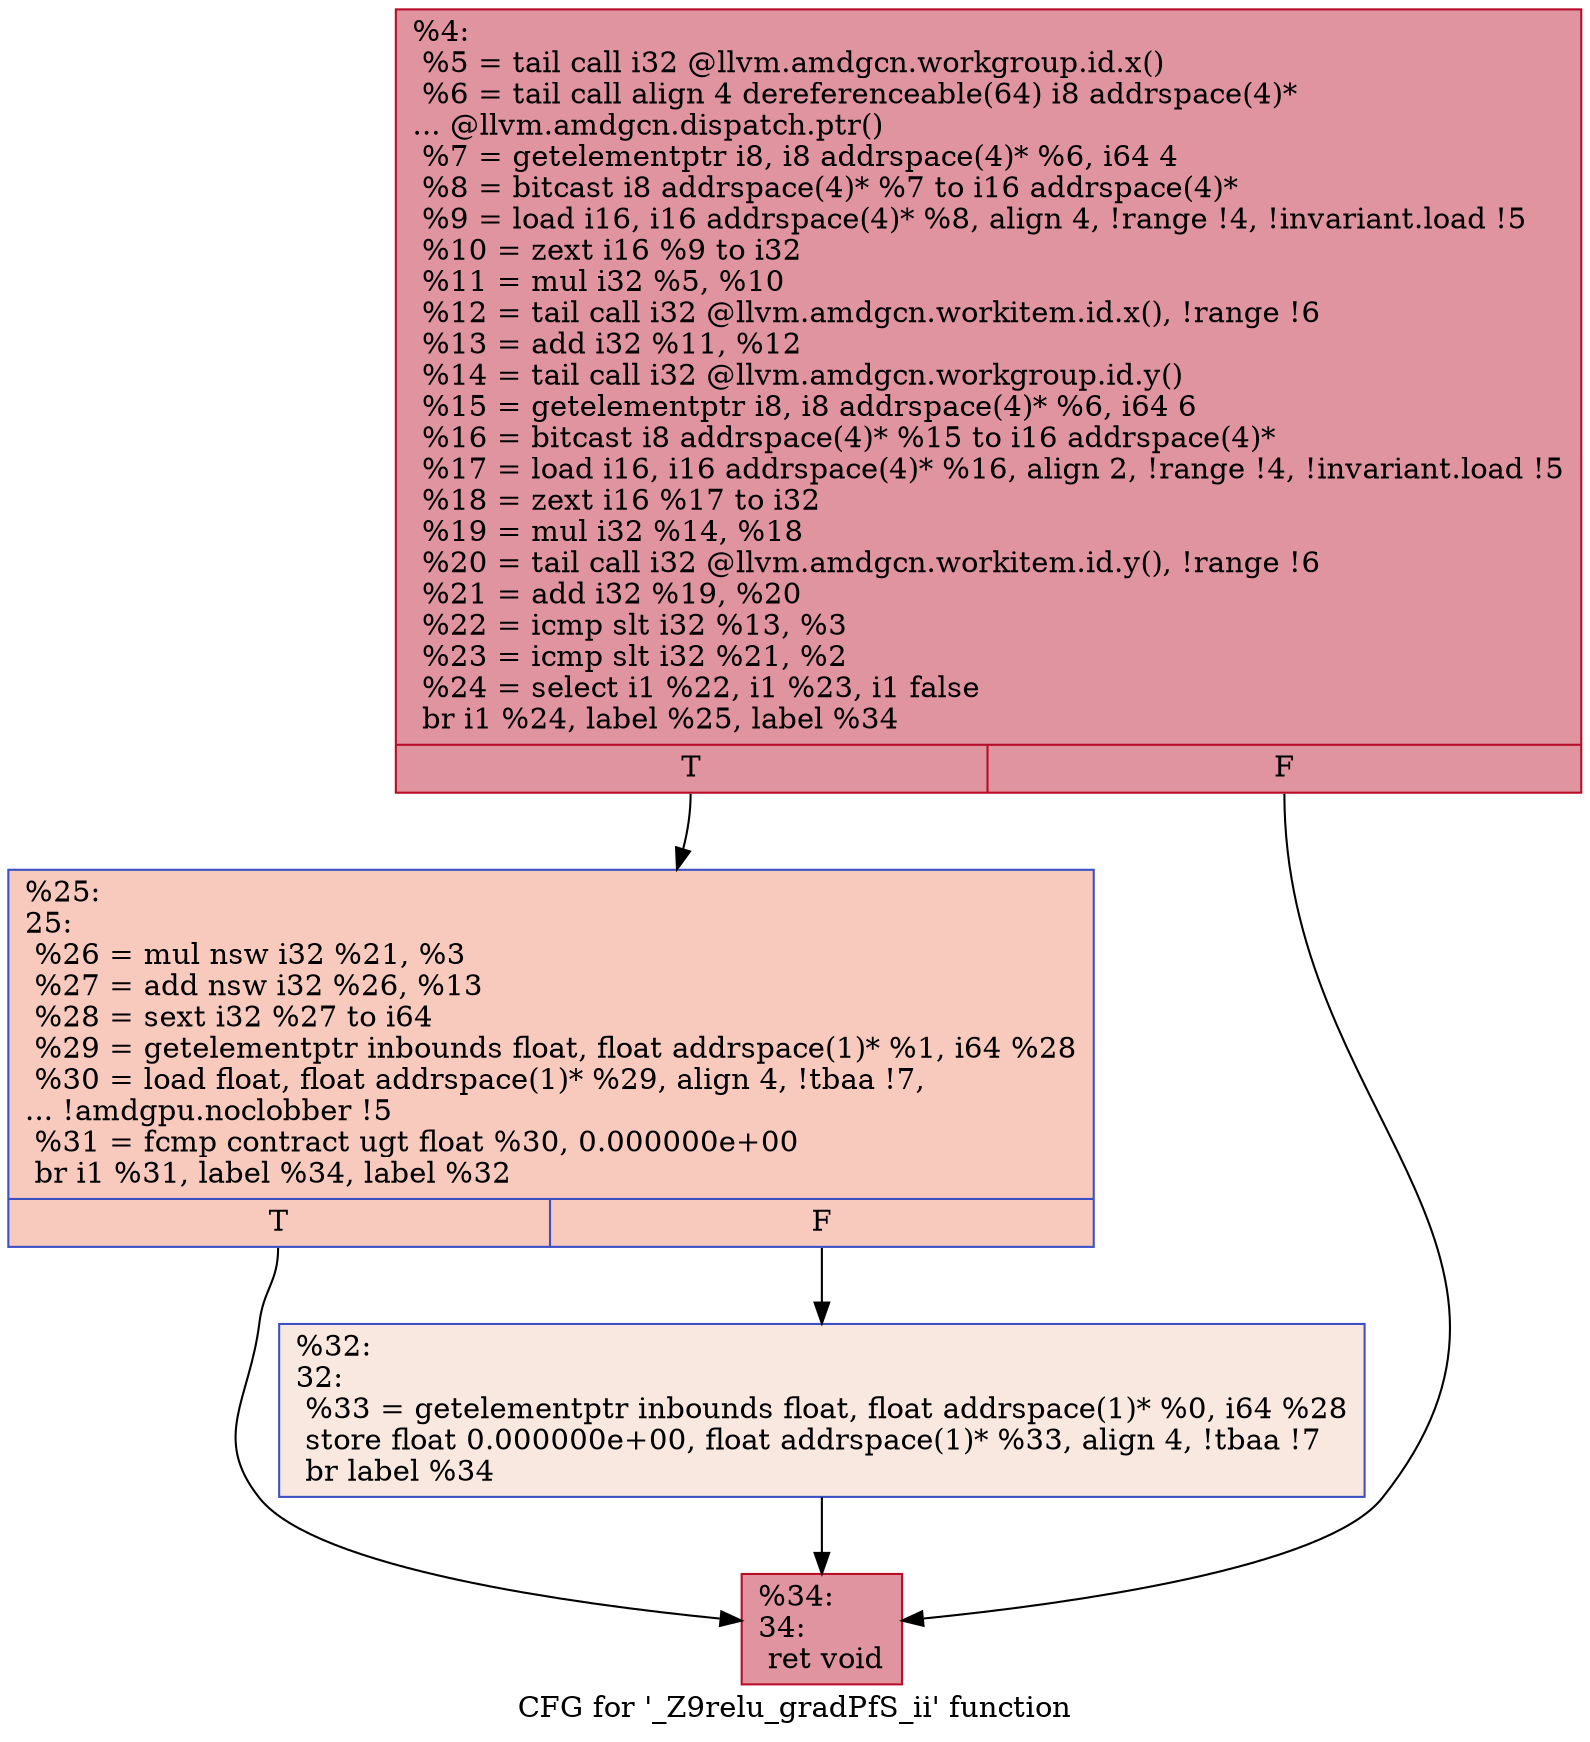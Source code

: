 digraph "CFG for '_Z9relu_gradPfS_ii' function" {
	label="CFG for '_Z9relu_gradPfS_ii' function";

	Node0x5ef73d0 [shape=record,color="#b70d28ff", style=filled, fillcolor="#b70d2870",label="{%4:\l  %5 = tail call i32 @llvm.amdgcn.workgroup.id.x()\l  %6 = tail call align 4 dereferenceable(64) i8 addrspace(4)*\l... @llvm.amdgcn.dispatch.ptr()\l  %7 = getelementptr i8, i8 addrspace(4)* %6, i64 4\l  %8 = bitcast i8 addrspace(4)* %7 to i16 addrspace(4)*\l  %9 = load i16, i16 addrspace(4)* %8, align 4, !range !4, !invariant.load !5\l  %10 = zext i16 %9 to i32\l  %11 = mul i32 %5, %10\l  %12 = tail call i32 @llvm.amdgcn.workitem.id.x(), !range !6\l  %13 = add i32 %11, %12\l  %14 = tail call i32 @llvm.amdgcn.workgroup.id.y()\l  %15 = getelementptr i8, i8 addrspace(4)* %6, i64 6\l  %16 = bitcast i8 addrspace(4)* %15 to i16 addrspace(4)*\l  %17 = load i16, i16 addrspace(4)* %16, align 2, !range !4, !invariant.load !5\l  %18 = zext i16 %17 to i32\l  %19 = mul i32 %14, %18\l  %20 = tail call i32 @llvm.amdgcn.workitem.id.y(), !range !6\l  %21 = add i32 %19, %20\l  %22 = icmp slt i32 %13, %3\l  %23 = icmp slt i32 %21, %2\l  %24 = select i1 %22, i1 %23, i1 false\l  br i1 %24, label %25, label %34\l|{<s0>T|<s1>F}}"];
	Node0x5ef73d0:s0 -> Node0x5efae70;
	Node0x5ef73d0:s1 -> Node0x5efaf00;
	Node0x5efae70 [shape=record,color="#3d50c3ff", style=filled, fillcolor="#ef886b70",label="{%25:\l25:                                               \l  %26 = mul nsw i32 %21, %3\l  %27 = add nsw i32 %26, %13\l  %28 = sext i32 %27 to i64\l  %29 = getelementptr inbounds float, float addrspace(1)* %1, i64 %28\l  %30 = load float, float addrspace(1)* %29, align 4, !tbaa !7,\l... !amdgpu.noclobber !5\l  %31 = fcmp contract ugt float %30, 0.000000e+00\l  br i1 %31, label %34, label %32\l|{<s0>T|<s1>F}}"];
	Node0x5efae70:s0 -> Node0x5efaf00;
	Node0x5efae70:s1 -> Node0x5efbf70;
	Node0x5efbf70 [shape=record,color="#3d50c3ff", style=filled, fillcolor="#f1ccb870",label="{%32:\l32:                                               \l  %33 = getelementptr inbounds float, float addrspace(1)* %0, i64 %28\l  store float 0.000000e+00, float addrspace(1)* %33, align 4, !tbaa !7\l  br label %34\l}"];
	Node0x5efbf70 -> Node0x5efaf00;
	Node0x5efaf00 [shape=record,color="#b70d28ff", style=filled, fillcolor="#b70d2870",label="{%34:\l34:                                               \l  ret void\l}"];
}
